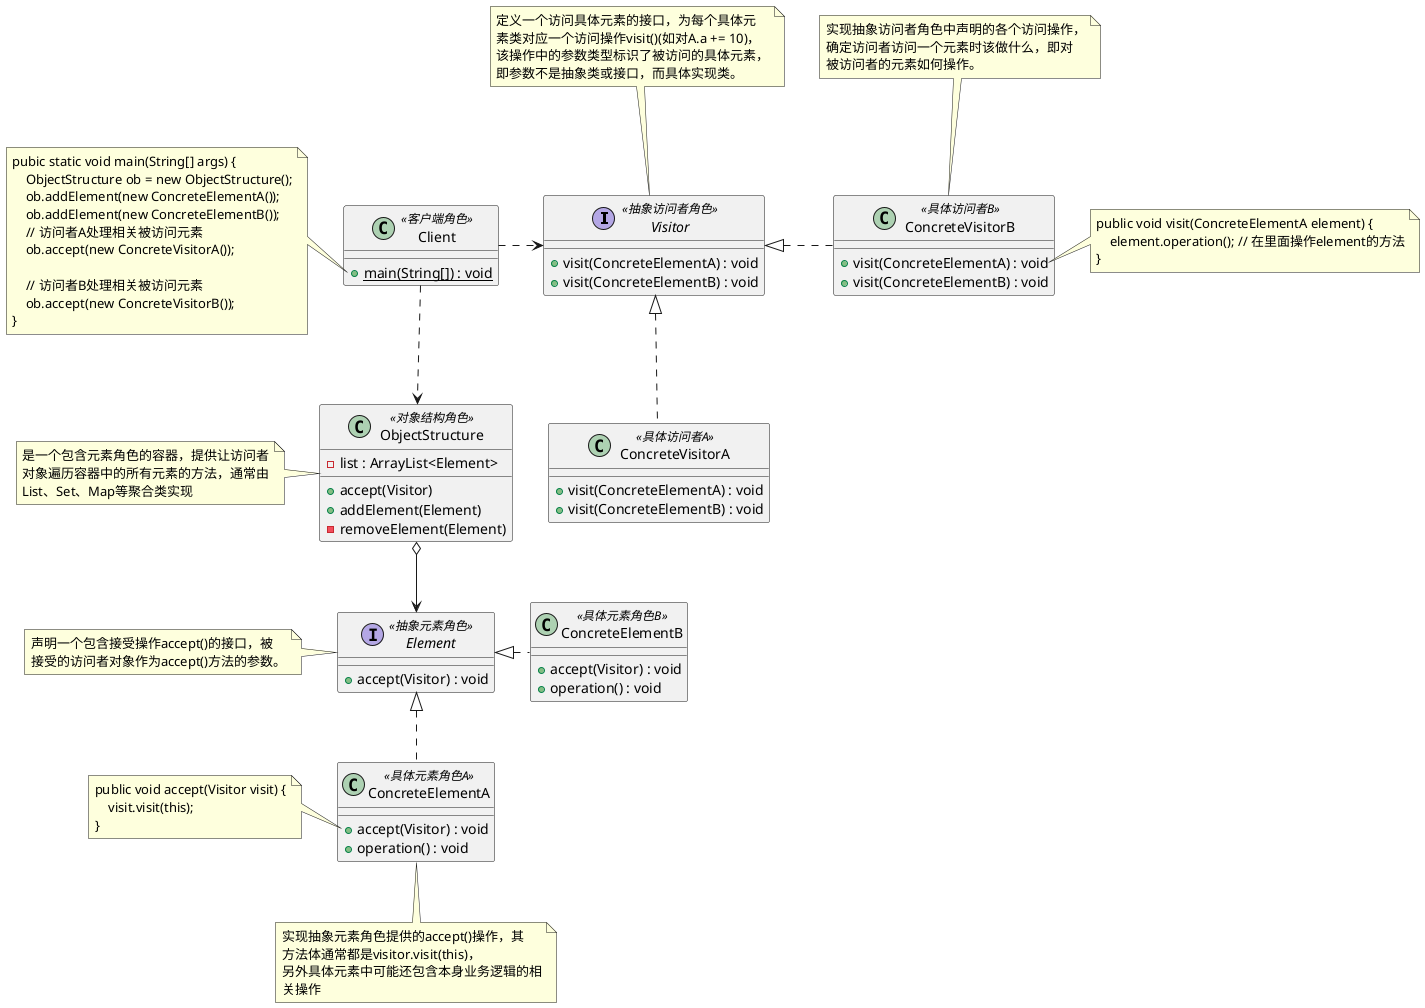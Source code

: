 @startuml

interface Visitor <<抽象访问者角色>> {
    + visit(ConcreteElementA) : void
    + visit(ConcreteElementB) : void
}
note top of Visitor
    定义一个访问具体元素的接口，为每个具体元
    素类对应一个访问操作visit()(如对A.a += 10)，
    该操作中的参数类型标识了被访问的具体元素，
    即参数不是抽象类或接口，而具体实现类。
end note

class ConcreteVisitorA <<具体访问者A>> implements Visitor {
    + visit(ConcreteElementA) : void
    + visit(ConcreteElementB) : void
}

class ConcreteVisitorB <<具体访问者B>> {
    + visit(ConcreteElementA) : void
    + visit(ConcreteElementB) : void
}
note right of ConcreteVisitorB::visit(ConcreteElementA)
    public void visit(ConcreteElementA element) {
        element.operation(); // 在里面操作element的方法
    }
end note

note top of ConcreteVisitorB
    实现抽象访问者角色中声明的各个访问操作，
    确定访问者访问一个元素时该做什么，即对
    被访问者的元素如何操作。
end note

interface Element <<抽象元素角色>> {
    + accept(Visitor) : void
}
note left of Element
    声明一个包含接受操作accept()的接口，被
    接受的访问者对象作为accept()方法的参数。
end note

class ConcreteElementA <<具体元素角色A>> implements Element {
    + accept(Visitor) : void
    + operation() : void
}
note left of ConcreteElementA::accept
    public void accept(Visitor visit) {
        visit.visit(this);
    }
end note

note bottom of ConcreteElementA
    实现抽象元素角色提供的accept()操作，其
    方法体通常都是visitor.visit(this)，
    另外具体元素中可能还包含本身业务逻辑的相
    关操作
end note

class ConcreteElementB <<具体元素角色B>> {
    + accept(Visitor) : void
    + operation() : void
}

class ObjectStructure <<对象结构角色>> {
    - list : ArrayList<Element>
    + accept(Visitor)
    + addElement(Element)
    - removeElement(Element)
}
note left of ObjectStructure
    是一个包含元素角色的容器，提供让访问者
    对象遍历容器中的所有元素的方法，通常由
    List、Set、Map等聚合类实现
end note

class Client <<客户端角色>> {
    + {static} main(String[]) : void
}
note left of Client::main
    pubic static void main(String[] args) {
        ObjectStructure ob = new ObjectStructure();
        ob.addElement(new ConcreteElementA());
        ob.addElement(new ConcreteElementB());
        // 访问者A处理相关被访问元素
        ob.accept(new ConcreteVisitorA());

        // 访问者B处理相关被访问元素
        ob.accept(new ConcreteVisitorB());
    }
end note


Client ..> ObjectStructure
Client .right.> Visitor
ObjectStructure o--> Element
Visitor <|. ConcreteVisitorB
Element <|. ConcreteElementB


@enduml